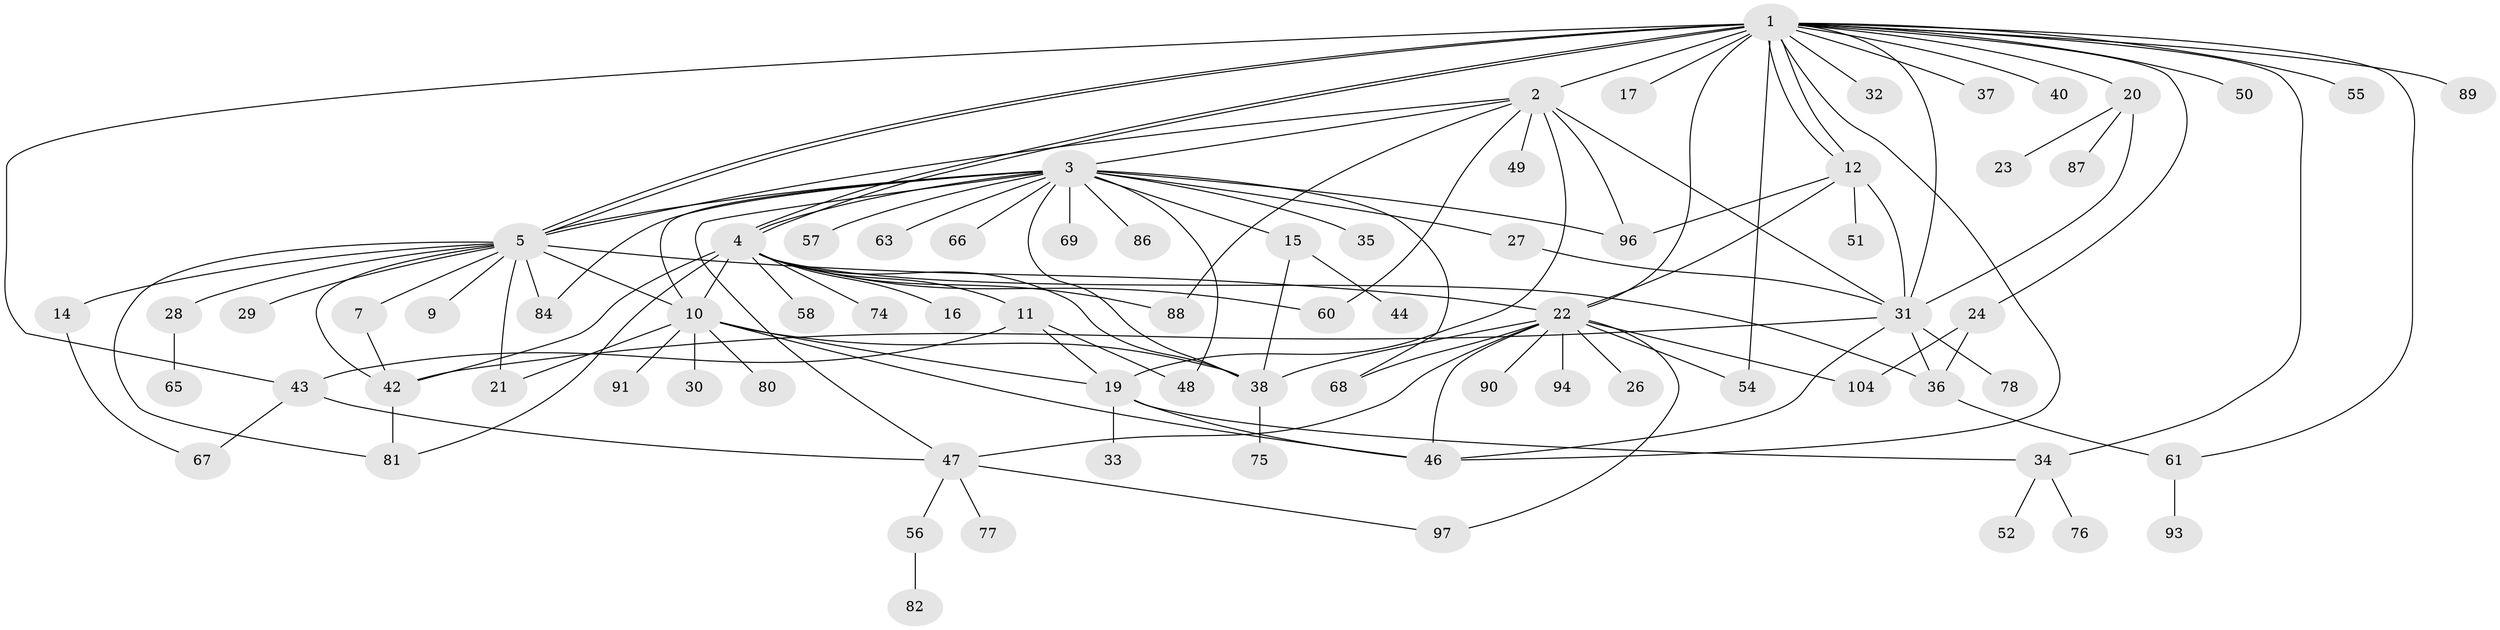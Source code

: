 // original degree distribution, {28: 0.009433962264150943, 3: 0.0660377358490566, 9: 0.02830188679245283, 14: 0.018867924528301886, 12: 0.009433962264150943, 6: 0.04716981132075472, 1: 0.44339622641509435, 5: 0.04716981132075472, 4: 0.07547169811320754, 11: 0.009433962264150943, 2: 0.22641509433962265, 7: 0.009433962264150943, 8: 0.009433962264150943}
// Generated by graph-tools (version 1.1) at 2025/41/03/06/25 10:41:49]
// undirected, 77 vertices, 124 edges
graph export_dot {
graph [start="1"]
  node [color=gray90,style=filled];
  1 [super="+85"];
  2 [super="+18"];
  3 [super="+6"];
  4 [super="+106"];
  5 [super="+8"];
  7 [super="+53"];
  9;
  10 [super="+13"];
  11 [super="+95"];
  12 [super="+73"];
  14;
  15;
  16;
  17;
  19 [super="+39"];
  20;
  21 [super="+62"];
  22 [super="+25"];
  23;
  24 [super="+41"];
  26;
  27;
  28;
  29;
  30;
  31 [super="+98"];
  32;
  33 [super="+102"];
  34 [super="+45"];
  35;
  36;
  37;
  38 [super="+92"];
  40;
  42 [super="+79"];
  43 [super="+70"];
  44;
  46 [super="+83"];
  47 [super="+59"];
  48 [super="+103"];
  49;
  50;
  51;
  52;
  54 [super="+105"];
  55;
  56 [super="+64"];
  57;
  58;
  60;
  61 [super="+99"];
  63;
  65;
  66;
  67 [super="+72"];
  68;
  69 [super="+71"];
  74;
  75;
  76;
  77;
  78 [super="+101"];
  80;
  81;
  82;
  84;
  86;
  87;
  88;
  89;
  90;
  91;
  93;
  94;
  96;
  97 [super="+100"];
  104;
  1 -- 2 [weight=2];
  1 -- 4 [weight=2];
  1 -- 4;
  1 -- 5 [weight=2];
  1 -- 5;
  1 -- 12;
  1 -- 12;
  1 -- 17;
  1 -- 20;
  1 -- 24;
  1 -- 31;
  1 -- 32;
  1 -- 37;
  1 -- 40;
  1 -- 43;
  1 -- 50;
  1 -- 54;
  1 -- 55;
  1 -- 61;
  1 -- 89;
  1 -- 22;
  1 -- 46;
  1 -- 34;
  2 -- 3;
  2 -- 96;
  2 -- 5;
  2 -- 49;
  2 -- 19;
  2 -- 88;
  2 -- 60;
  2 -- 31;
  3 -- 5;
  3 -- 15 [weight=2];
  3 -- 47;
  3 -- 63;
  3 -- 86;
  3 -- 48;
  3 -- 96;
  3 -- 66;
  3 -- 35;
  3 -- 68;
  3 -- 69;
  3 -- 38;
  3 -- 10;
  3 -- 84;
  3 -- 57;
  3 -- 27;
  3 -- 4;
  4 -- 10 [weight=2];
  4 -- 11;
  4 -- 16;
  4 -- 36;
  4 -- 38;
  4 -- 42;
  4 -- 58;
  4 -- 60;
  4 -- 74;
  4 -- 81;
  4 -- 88;
  5 -- 7;
  5 -- 9;
  5 -- 21;
  5 -- 28;
  5 -- 29;
  5 -- 42;
  5 -- 84;
  5 -- 10;
  5 -- 81;
  5 -- 22;
  5 -- 14;
  7 -- 42;
  10 -- 80;
  10 -- 46;
  10 -- 19;
  10 -- 91;
  10 -- 30;
  10 -- 21;
  10 -- 38;
  11 -- 19;
  11 -- 48;
  11 -- 43;
  12 -- 31;
  12 -- 51;
  12 -- 96;
  12 -- 22;
  14 -- 67;
  15 -- 44;
  15 -- 38;
  19 -- 33;
  19 -- 34;
  19 -- 46;
  20 -- 23;
  20 -- 31;
  20 -- 87;
  22 -- 47;
  22 -- 68;
  22 -- 97;
  22 -- 26;
  22 -- 104;
  22 -- 46;
  22 -- 90;
  22 -- 94;
  22 -- 38;
  22 -- 54;
  24 -- 36;
  24 -- 104;
  27 -- 31;
  28 -- 65;
  31 -- 36;
  31 -- 42;
  31 -- 46;
  31 -- 78;
  34 -- 52;
  34 -- 76;
  36 -- 61;
  38 -- 75;
  42 -- 81;
  43 -- 47;
  43 -- 67;
  47 -- 56;
  47 -- 77;
  47 -- 97;
  56 -- 82;
  61 -- 93;
}
